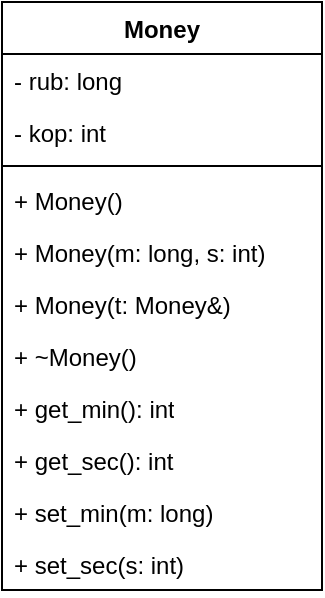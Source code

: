 <mxfile version="23.0.2" type="device">
  <diagram name="Страница — 1" id="N3LWfSGLW93tVtgYrGAa">
    <mxGraphModel dx="526" dy="606" grid="0" gridSize="10" guides="1" tooltips="1" connect="1" arrows="1" fold="1" page="1" pageScale="1" pageWidth="827" pageHeight="1169" math="0" shadow="0">
      <root>
        <mxCell id="0" />
        <mxCell id="1" parent="0" />
        <mxCell id="tsRQjSl-pWpaQVrbbEqO-1" value="Money&lt;br&gt;" style="swimlane;fontStyle=1;align=center;verticalAlign=top;childLayout=stackLayout;horizontal=1;startSize=26;horizontalStack=0;resizeParent=1;resizeParentMax=0;resizeLast=0;collapsible=1;marginBottom=0;whiteSpace=wrap;html=1;" parent="1" vertex="1">
          <mxGeometry x="190" y="270" width="160" height="294" as="geometry" />
        </mxCell>
        <mxCell id="tsRQjSl-pWpaQVrbbEqO-2" value="- rub: long" style="text;strokeColor=none;fillColor=none;align=left;verticalAlign=top;spacingLeft=4;spacingRight=4;overflow=hidden;rotatable=0;points=[[0,0.5],[1,0.5]];portConstraint=eastwest;whiteSpace=wrap;html=1;" parent="tsRQjSl-pWpaQVrbbEqO-1" vertex="1">
          <mxGeometry y="26" width="160" height="26" as="geometry" />
        </mxCell>
        <mxCell id="tsRQjSl-pWpaQVrbbEqO-5" value="- kop: int" style="text;strokeColor=none;fillColor=none;align=left;verticalAlign=top;spacingLeft=4;spacingRight=4;overflow=hidden;rotatable=0;points=[[0,0.5],[1,0.5]];portConstraint=eastwest;whiteSpace=wrap;html=1;" parent="tsRQjSl-pWpaQVrbbEqO-1" vertex="1">
          <mxGeometry y="52" width="160" height="26" as="geometry" />
        </mxCell>
        <mxCell id="tsRQjSl-pWpaQVrbbEqO-3" value="" style="line;strokeWidth=1;fillColor=none;align=left;verticalAlign=middle;spacingTop=-1;spacingLeft=3;spacingRight=3;rotatable=0;labelPosition=right;points=[];portConstraint=eastwest;strokeColor=inherit;" parent="tsRQjSl-pWpaQVrbbEqO-1" vertex="1">
          <mxGeometry y="78" width="160" height="8" as="geometry" />
        </mxCell>
        <mxCell id="tsRQjSl-pWpaQVrbbEqO-4" value="+ Money()" style="text;strokeColor=none;fillColor=none;align=left;verticalAlign=top;spacingLeft=4;spacingRight=4;overflow=hidden;rotatable=0;points=[[0,0.5],[1,0.5]];portConstraint=eastwest;whiteSpace=wrap;html=1;" parent="tsRQjSl-pWpaQVrbbEqO-1" vertex="1">
          <mxGeometry y="86" width="160" height="26" as="geometry" />
        </mxCell>
        <mxCell id="tsRQjSl-pWpaQVrbbEqO-6" value="+ Money(m: long, s: int)" style="text;strokeColor=none;fillColor=none;align=left;verticalAlign=top;spacingLeft=4;spacingRight=4;overflow=hidden;rotatable=0;points=[[0,0.5],[1,0.5]];portConstraint=eastwest;whiteSpace=wrap;html=1;" parent="tsRQjSl-pWpaQVrbbEqO-1" vertex="1">
          <mxGeometry y="112" width="160" height="26" as="geometry" />
        </mxCell>
        <mxCell id="tsRQjSl-pWpaQVrbbEqO-12" value="+ Money(t: Money&amp;amp;)" style="text;strokeColor=none;fillColor=none;align=left;verticalAlign=top;spacingLeft=4;spacingRight=4;overflow=hidden;rotatable=0;points=[[0,0.5],[1,0.5]];portConstraint=eastwest;whiteSpace=wrap;html=1;" parent="tsRQjSl-pWpaQVrbbEqO-1" vertex="1">
          <mxGeometry y="138" width="160" height="26" as="geometry" />
        </mxCell>
        <mxCell id="tsRQjSl-pWpaQVrbbEqO-10" value="+ ~Money()" style="text;strokeColor=none;fillColor=none;align=left;verticalAlign=top;spacingLeft=4;spacingRight=4;overflow=hidden;rotatable=0;points=[[0,0.5],[1,0.5]];portConstraint=eastwest;whiteSpace=wrap;html=1;" parent="tsRQjSl-pWpaQVrbbEqO-1" vertex="1">
          <mxGeometry y="164" width="160" height="26" as="geometry" />
        </mxCell>
        <mxCell id="tsRQjSl-pWpaQVrbbEqO-11" value="+ get_min(): int" style="text;strokeColor=none;fillColor=none;align=left;verticalAlign=top;spacingLeft=4;spacingRight=4;overflow=hidden;rotatable=0;points=[[0,0.5],[1,0.5]];portConstraint=eastwest;whiteSpace=wrap;html=1;" parent="tsRQjSl-pWpaQVrbbEqO-1" vertex="1">
          <mxGeometry y="190" width="160" height="26" as="geometry" />
        </mxCell>
        <mxCell id="tsRQjSl-pWpaQVrbbEqO-7" value="+ get_sec(): int" style="text;strokeColor=none;fillColor=none;align=left;verticalAlign=top;spacingLeft=4;spacingRight=4;overflow=hidden;rotatable=0;points=[[0,0.5],[1,0.5]];portConstraint=eastwest;whiteSpace=wrap;html=1;" parent="tsRQjSl-pWpaQVrbbEqO-1" vertex="1">
          <mxGeometry y="216" width="160" height="26" as="geometry" />
        </mxCell>
        <mxCell id="tsRQjSl-pWpaQVrbbEqO-8" value="+ set_min(m: long)" style="text;strokeColor=none;fillColor=none;align=left;verticalAlign=top;spacingLeft=4;spacingRight=4;overflow=hidden;rotatable=0;points=[[0,0.5],[1,0.5]];portConstraint=eastwest;whiteSpace=wrap;html=1;" parent="tsRQjSl-pWpaQVrbbEqO-1" vertex="1">
          <mxGeometry y="242" width="160" height="26" as="geometry" />
        </mxCell>
        <mxCell id="tsRQjSl-pWpaQVrbbEqO-9" value="+ set_sec(s: int)" style="text;strokeColor=none;fillColor=none;align=left;verticalAlign=top;spacingLeft=4;spacingRight=4;overflow=hidden;rotatable=0;points=[[0,0.5],[1,0.5]];portConstraint=eastwest;whiteSpace=wrap;html=1;" parent="tsRQjSl-pWpaQVrbbEqO-1" vertex="1">
          <mxGeometry y="268" width="160" height="26" as="geometry" />
        </mxCell>
      </root>
    </mxGraphModel>
  </diagram>
</mxfile>

